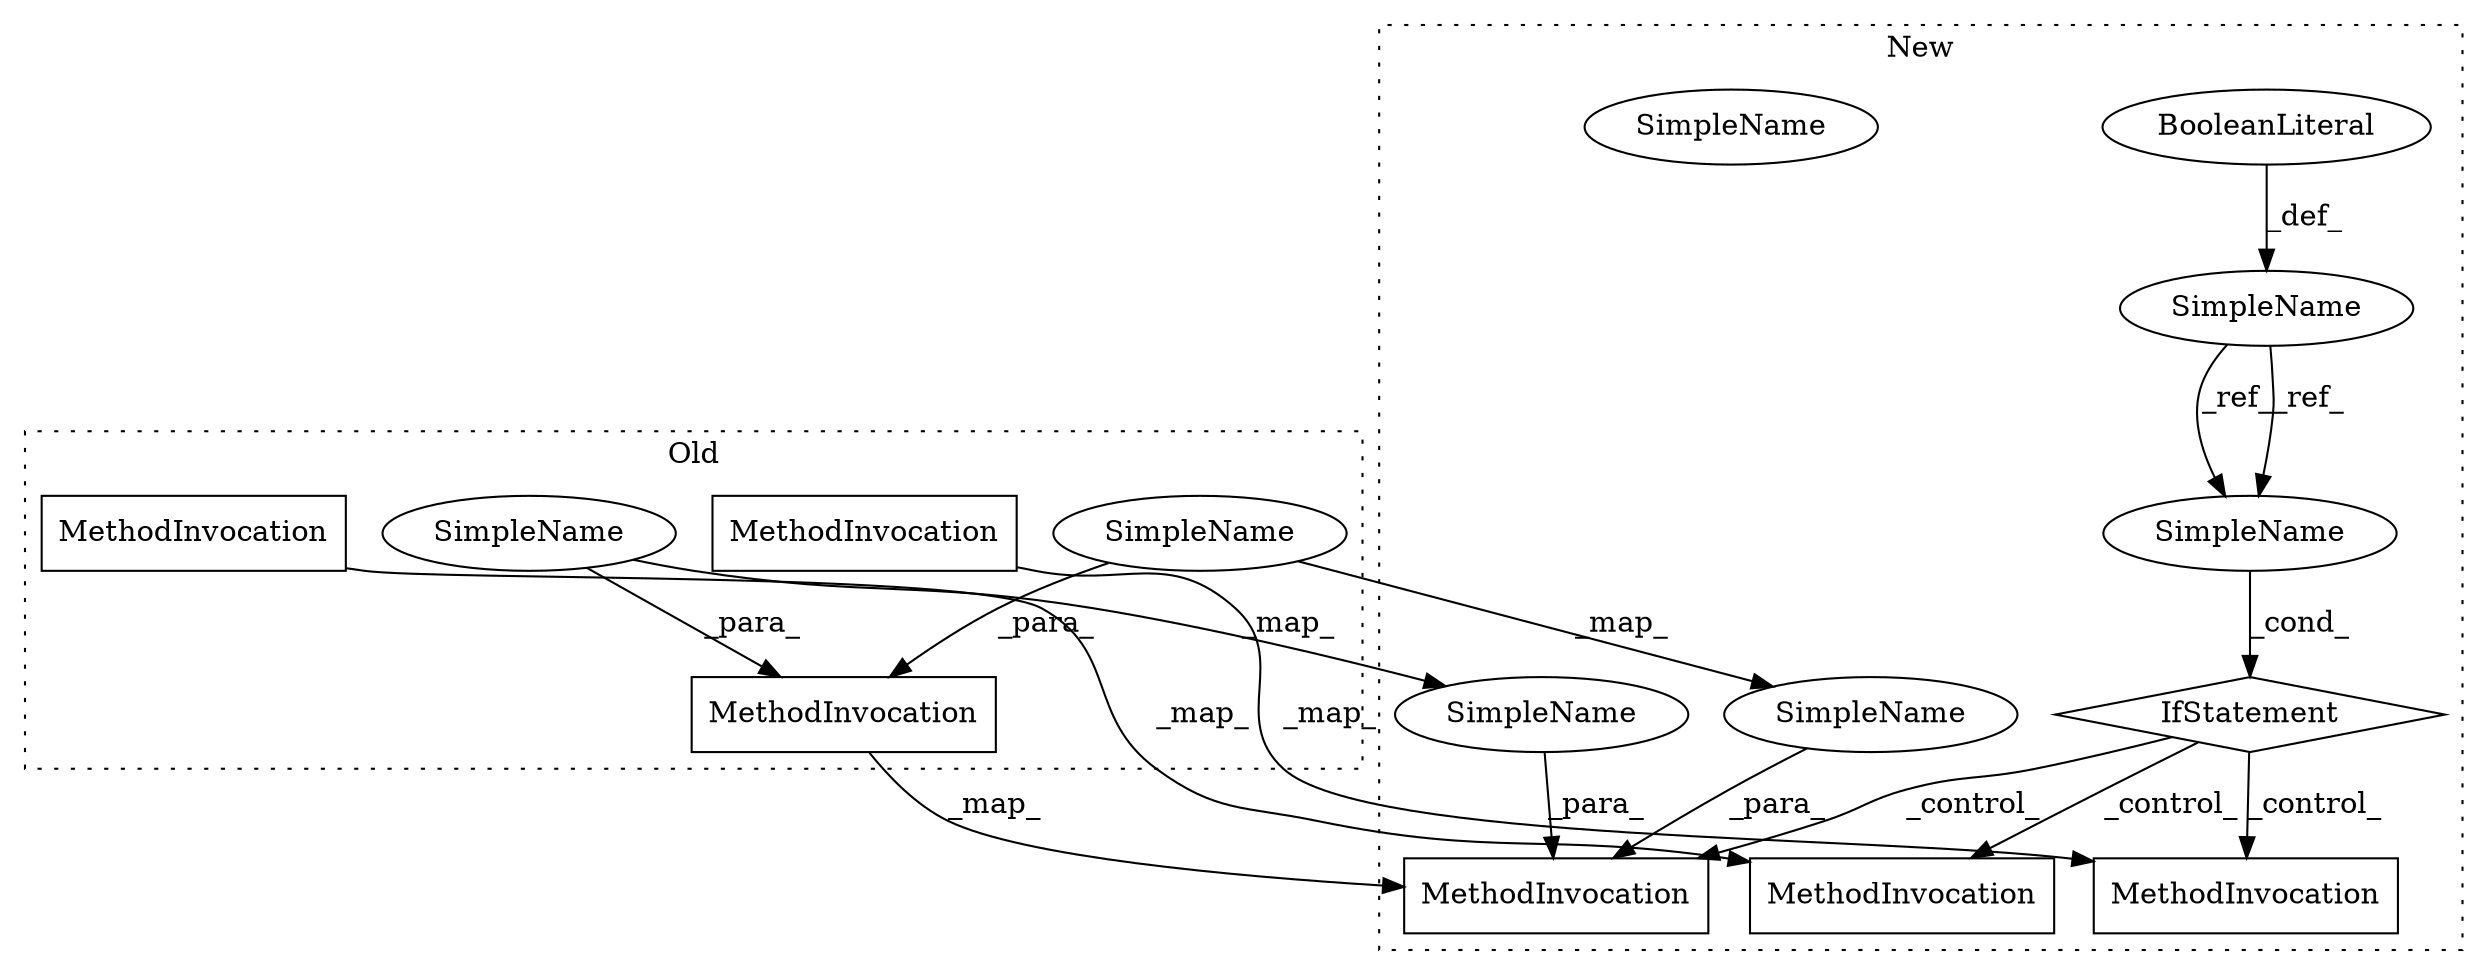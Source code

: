 digraph G {
subgraph cluster0 {
4 [label="MethodInvocation" a="32" s="3084,3104" l="6,1" shape="box"];
5 [label="MethodInvocation" a="32" s="2948,2961" l="8,1" shape="box"];
7 [label="MethodInvocation" a="32" s="2986,3059" l="9,1" shape="box"];
9 [label="SimpleName" a="42" s="2881" l="7" shape="ellipse"];
14 [label="SimpleName" a="42" s="2864" l="7" shape="ellipse"];
label = "Old";
style="dotted";
}
subgraph cluster1 {
1 [label="BooleanLiteral" a="9" s="884" l="4" shape="ellipse"];
2 [label="IfStatement" a="25" s="2924,2937" l="4,2" shape="diamond"];
3 [label="MethodInvocation" a="32" s="3177,3197" l="6,1" shape="box"];
6 [label="MethodInvocation" a="32" s="3037,3050" l="8,1" shape="box"];
8 [label="MethodInvocation" a="32" s="3077,3150" l="9,1" shape="box"];
10 [label="SimpleName" a="42" s="874" l="9" shape="ellipse"];
11 [label="SimpleName" a="42" s="2966" l="7" shape="ellipse"];
12 [label="SimpleName" a="42" s="2928" l="9" shape="ellipse"];
13 [label="SimpleName" a="42" s="2947" l="7" shape="ellipse"];
15 [label="SimpleName" a="42" s="2928" l="9" shape="ellipse"];
label = "New";
style="dotted";
}
1 -> 10 [label="_def_"];
2 -> 6 [label="_control_"];
2 -> 8 [label="_control_"];
2 -> 3 [label="_control_"];
4 -> 3 [label="_map_"];
5 -> 6 [label="_map_"];
7 -> 8 [label="_map_"];
9 -> 11 [label="_map_"];
9 -> 7 [label="_para_"];
10 -> 12 [label="_ref_"];
10 -> 12 [label="_ref_"];
11 -> 8 [label="_para_"];
12 -> 2 [label="_cond_"];
13 -> 8 [label="_para_"];
14 -> 7 [label="_para_"];
14 -> 13 [label="_map_"];
}